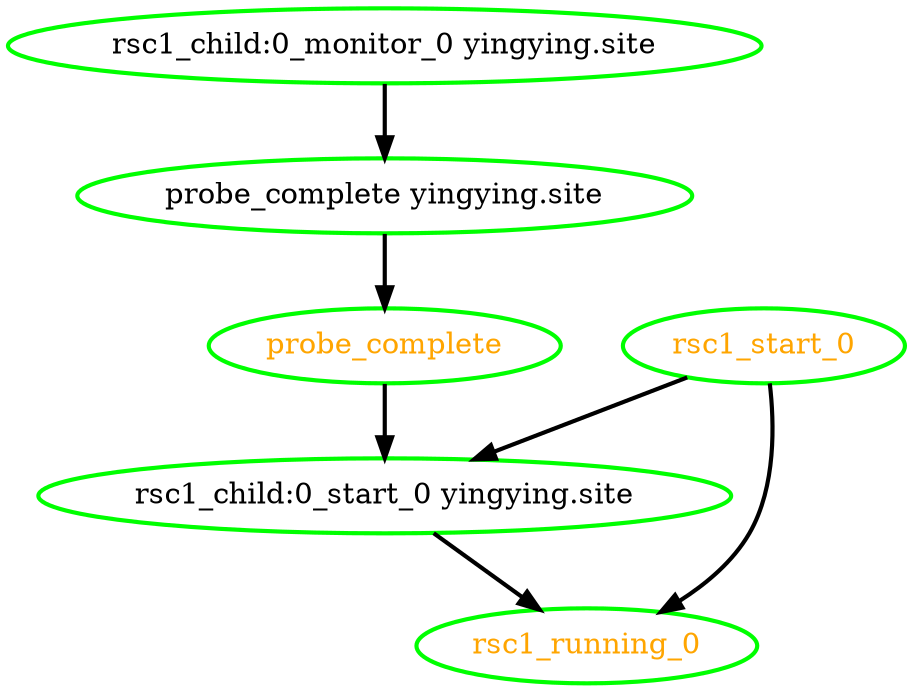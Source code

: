 digraph "g" {
"probe_complete yingying.site" -> "probe_complete" [ style = bold]
"probe_complete yingying.site" [ style=bold color="green" fontcolor="black"]
"probe_complete" -> "rsc1_child:0_start_0 yingying.site" [ style = bold]
"probe_complete" [ style=bold color="green" fontcolor="orange"]
"rsc1_child:0_monitor_0 yingying.site" -> "probe_complete yingying.site" [ style = bold]
"rsc1_child:0_monitor_0 yingying.site" [ style=bold color="green" fontcolor="black"]
"rsc1_child:0_start_0 yingying.site" -> "rsc1_running_0" [ style = bold]
"rsc1_child:0_start_0 yingying.site" [ style=bold color="green" fontcolor="black"]
"rsc1_running_0" [ style=bold color="green" fontcolor="orange"]
"rsc1_start_0" -> "rsc1_child:0_start_0 yingying.site" [ style = bold]
"rsc1_start_0" -> "rsc1_running_0" [ style = bold]
"rsc1_start_0" [ style=bold color="green" fontcolor="orange"]
}

